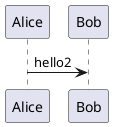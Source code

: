 {
  "sha1": "3nn6o417x11d3yny6aexxx9wbuazt2y",
  "insertion": {
    "when": "2024-05-30T20:48:20.306Z",
    "user": "plantuml@gmail.com"
  }
}
@startuml
!includedef macro
Alice -> Bob : hello2
@enduml
